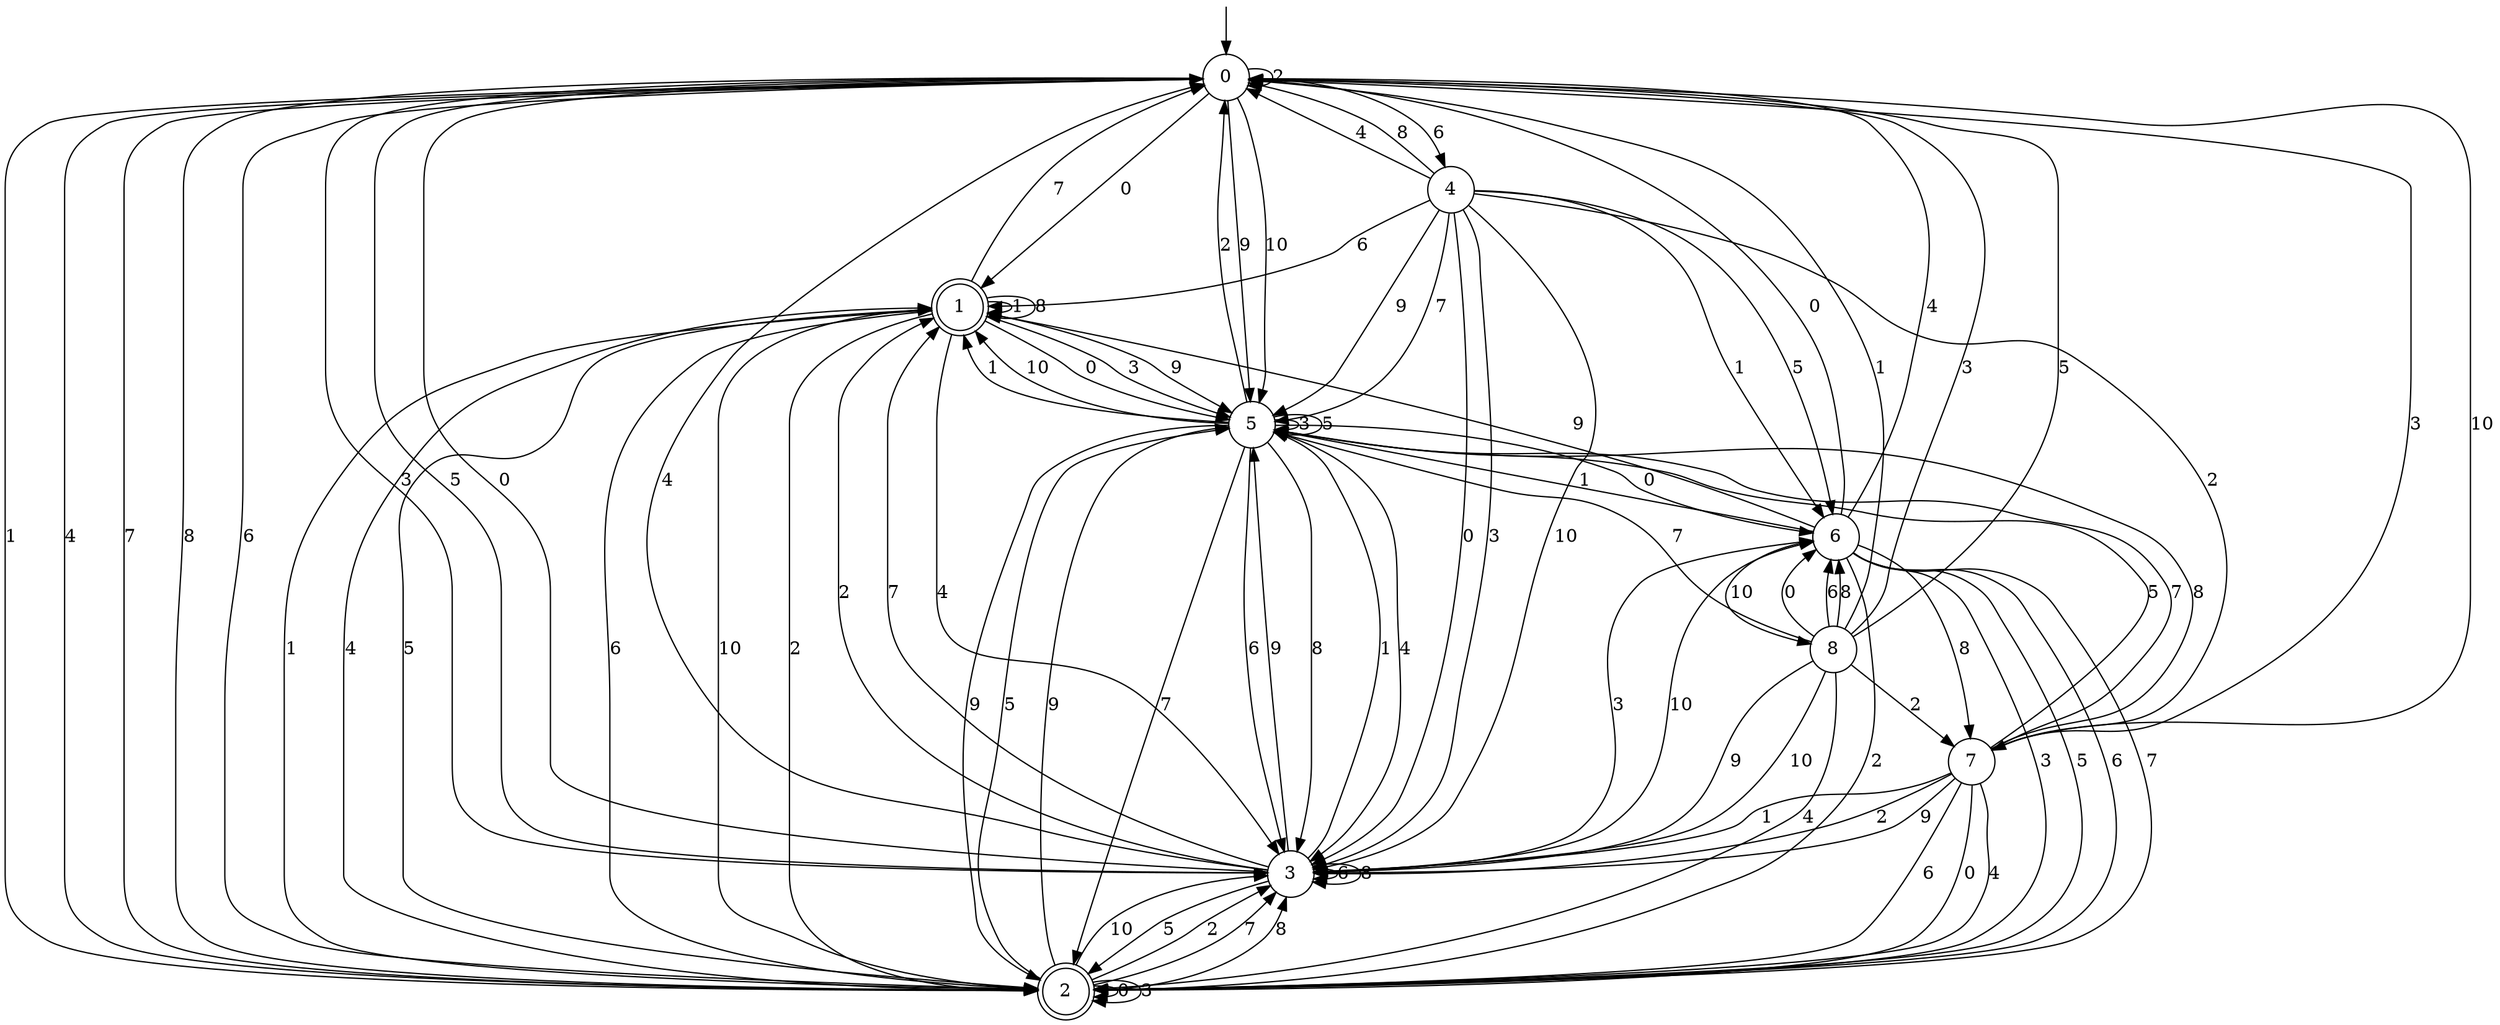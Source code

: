 digraph g {

	s0 [shape="circle" label="0"];
	s1 [shape="doublecircle" label="1"];
	s2 [shape="doublecircle" label="2"];
	s3 [shape="circle" label="3"];
	s4 [shape="circle" label="4"];
	s5 [shape="circle" label="5"];
	s6 [shape="circle" label="6"];
	s7 [shape="circle" label="7"];
	s8 [shape="circle" label="8"];
	s0 -> s1 [label="0"];
	s0 -> s2 [label="1"];
	s0 -> s0 [label="2"];
	s0 -> s3 [label="3"];
	s0 -> s2 [label="4"];
	s0 -> s3 [label="5"];
	s0 -> s4 [label="6"];
	s0 -> s2 [label="7"];
	s0 -> s2 [label="8"];
	s0 -> s5 [label="9"];
	s0 -> s5 [label="10"];
	s1 -> s5 [label="0"];
	s1 -> s1 [label="1"];
	s1 -> s2 [label="2"];
	s1 -> s5 [label="3"];
	s1 -> s3 [label="4"];
	s1 -> s2 [label="5"];
	s1 -> s2 [label="6"];
	s1 -> s0 [label="7"];
	s1 -> s1 [label="8"];
	s1 -> s5 [label="9"];
	s1 -> s2 [label="10"];
	s2 -> s2 [label="0"];
	s2 -> s1 [label="1"];
	s2 -> s3 [label="2"];
	s2 -> s2 [label="3"];
	s2 -> s1 [label="4"];
	s2 -> s5 [label="5"];
	s2 -> s0 [label="6"];
	s2 -> s3 [label="7"];
	s2 -> s3 [label="8"];
	s2 -> s5 [label="9"];
	s2 -> s3 [label="10"];
	s3 -> s0 [label="0"];
	s3 -> s5 [label="1"];
	s3 -> s1 [label="2"];
	s3 -> s6 [label="3"];
	s3 -> s0 [label="4"];
	s3 -> s2 [label="5"];
	s3 -> s3 [label="6"];
	s3 -> s1 [label="7"];
	s3 -> s3 [label="8"];
	s3 -> s5 [label="9"];
	s3 -> s6 [label="10"];
	s4 -> s3 [label="0"];
	s4 -> s6 [label="1"];
	s4 -> s7 [label="2"];
	s4 -> s3 [label="3"];
	s4 -> s0 [label="4"];
	s4 -> s6 [label="5"];
	s4 -> s1 [label="6"];
	s4 -> s5 [label="7"];
	s4 -> s0 [label="8"];
	s4 -> s5 [label="9"];
	s4 -> s3 [label="10"];
	s5 -> s6 [label="0"];
	s5 -> s1 [label="1"];
	s5 -> s0 [label="2"];
	s5 -> s5 [label="3"];
	s5 -> s3 [label="4"];
	s5 -> s5 [label="5"];
	s5 -> s3 [label="6"];
	s5 -> s2 [label="7"];
	s5 -> s3 [label="8"];
	s5 -> s2 [label="9"];
	s5 -> s1 [label="10"];
	s6 -> s0 [label="0"];
	s6 -> s5 [label="1"];
	s6 -> s2 [label="2"];
	s6 -> s2 [label="3"];
	s6 -> s0 [label="4"];
	s6 -> s2 [label="5"];
	s6 -> s2 [label="6"];
	s6 -> s2 [label="7"];
	s6 -> s7 [label="8"];
	s6 -> s1 [label="9"];
	s6 -> s8 [label="10"];
	s7 -> s2 [label="0"];
	s7 -> s3 [label="1"];
	s7 -> s3 [label="2"];
	s7 -> s0 [label="3"];
	s7 -> s2 [label="4"];
	s7 -> s5 [label="5"];
	s7 -> s2 [label="6"];
	s7 -> s5 [label="7"];
	s7 -> s5 [label="8"];
	s7 -> s3 [label="9"];
	s7 -> s0 [label="10"];
	s8 -> s6 [label="0"];
	s8 -> s0 [label="1"];
	s8 -> s7 [label="2"];
	s8 -> s0 [label="3"];
	s8 -> s2 [label="4"];
	s8 -> s0 [label="5"];
	s8 -> s6 [label="6"];
	s8 -> s5 [label="7"];
	s8 -> s6 [label="8"];
	s8 -> s3 [label="9"];
	s8 -> s3 [label="10"];

__start0 [label="" shape="none" width="0" height="0"];
__start0 -> s0;

}
